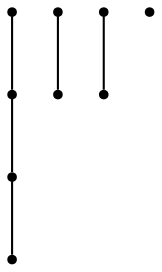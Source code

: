 digraph G {
0 [shape=point, label="1"];
1 [shape=point, label="2"];
2 [shape=point, label="3"];
3 [shape=point, label="4"];
4 [shape=point, label="5"];
5 [shape=point, label="6"];
6 [shape=point, label="7"];
7 [shape=point, label="8"];
8 [shape=point, label="9"];
0 -> 1 [ dir="none"];
1 -> 2 [ dir="none"];
2 -> 3 [ dir="none"];
4 -> 5 [ dir="none"];
6 -> 7 [ dir="none"];
}

